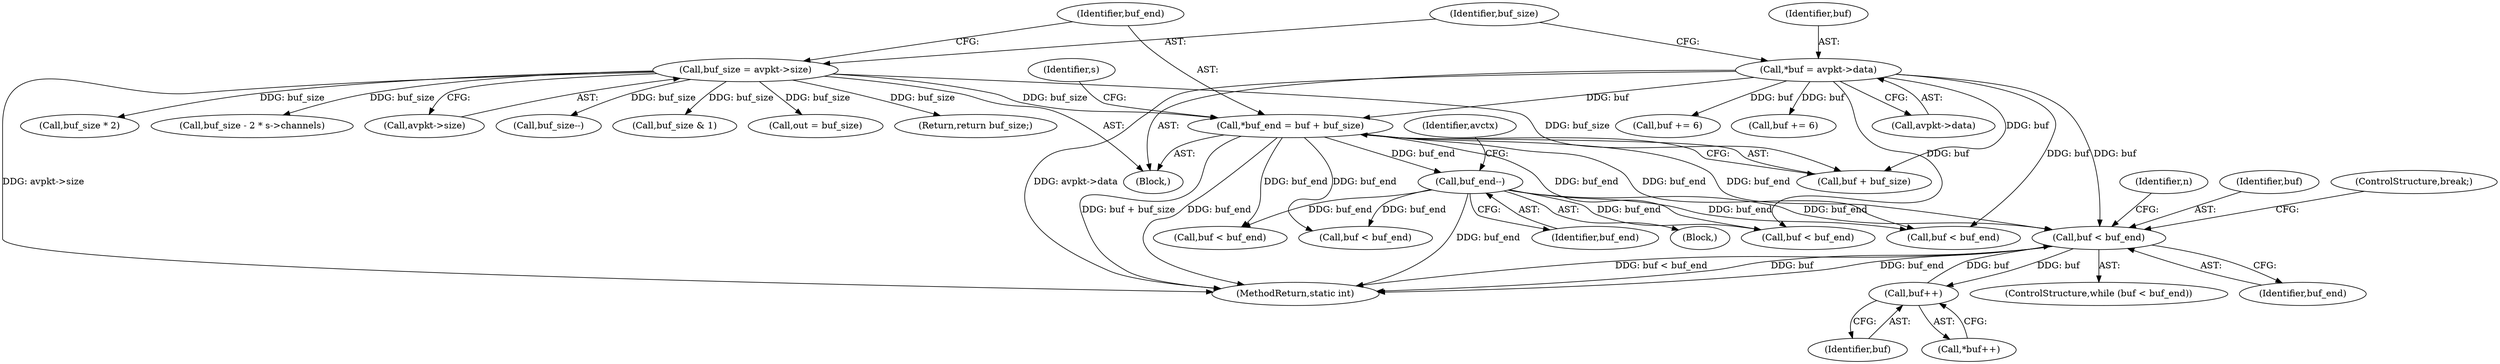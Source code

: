 digraph "0_libav_ce7aee9b733134649a6ce2fa743e51733f33e67e@pointer" {
"1000533" [label="(Call,buf < buf_end)"];
"1000541" [label="(Call,buf++)"];
"1000533" [label="(Call,buf < buf_end)"];
"1000116" [label="(Call,*buf = avpkt->data)"];
"1000167" [label="(Call,buf_end--)"];
"1000128" [label="(Call,*buf_end = buf + buf_size)"];
"1000122" [label="(Call,buf_size = avpkt->size)"];
"1000116" [label="(Call,*buf = avpkt->data)"];
"1000542" [label="(Identifier,buf)"];
"1000130" [label="(Call,buf + buf_size)"];
"1000265" [label="(Call,buf += 6)"];
"1000117" [label="(Identifier,buf)"];
"1000539" [label="(Identifier,n)"];
"1000690" [label="(MethodReturn,static int)"];
"1000340" [label="(Call,buf += 6)"];
"1000114" [label="(Block,)"];
"1000197" [label="(Call,buf_size * 2)"];
"1000533" [label="(Call,buf < buf_end)"];
"1000167" [label="(Call,buf_end--)"];
"1000375" [label="(Call,buf < buf_end)"];
"1000180" [label="(Call,buf_size - 2 * s->channels)"];
"1000124" [label="(Call,avpkt->size)"];
"1000118" [label="(Call,avpkt->data)"];
"1000534" [label="(Identifier,buf)"];
"1000135" [label="(Identifier,s)"];
"1000123" [label="(Identifier,buf_size)"];
"1000129" [label="(Identifier,buf_end)"];
"1000541" [label="(Call,buf++)"];
"1000168" [label="(Identifier,buf_end)"];
"1000540" [label="(Call,*buf++)"];
"1000675" [label="(ControlStructure,break;)"];
"1000128" [label="(Call,*buf_end = buf + buf_size)"];
"1000165" [label="(Call,buf_size--)"];
"1000172" [label="(Identifier,avctx)"];
"1000161" [label="(Call,buf_size & 1)"];
"1000532" [label="(ControlStructure,while (buf < buf_end))"];
"1000535" [label="(Identifier,buf_end)"];
"1000201" [label="(Call,out = buf_size)"];
"1000122" [label="(Call,buf_size = avpkt->size)"];
"1000164" [label="(Block,)"];
"1000436" [label="(Call,buf < buf_end)"];
"1000688" [label="(Return,return buf_size;)"];
"1000305" [label="(Call,buf < buf_end)"];
"1000614" [label="(Call,buf < buf_end)"];
"1000533" -> "1000532"  [label="AST: "];
"1000533" -> "1000535"  [label="CFG: "];
"1000534" -> "1000533"  [label="AST: "];
"1000535" -> "1000533"  [label="AST: "];
"1000539" -> "1000533"  [label="CFG: "];
"1000675" -> "1000533"  [label="CFG: "];
"1000533" -> "1000690"  [label="DDG: buf < buf_end"];
"1000533" -> "1000690"  [label="DDG: buf"];
"1000533" -> "1000690"  [label="DDG: buf_end"];
"1000541" -> "1000533"  [label="DDG: buf"];
"1000116" -> "1000533"  [label="DDG: buf"];
"1000167" -> "1000533"  [label="DDG: buf_end"];
"1000128" -> "1000533"  [label="DDG: buf_end"];
"1000533" -> "1000541"  [label="DDG: buf"];
"1000541" -> "1000540"  [label="AST: "];
"1000541" -> "1000542"  [label="CFG: "];
"1000542" -> "1000541"  [label="AST: "];
"1000540" -> "1000541"  [label="CFG: "];
"1000116" -> "1000114"  [label="AST: "];
"1000116" -> "1000118"  [label="CFG: "];
"1000117" -> "1000116"  [label="AST: "];
"1000118" -> "1000116"  [label="AST: "];
"1000123" -> "1000116"  [label="CFG: "];
"1000116" -> "1000690"  [label="DDG: avpkt->data"];
"1000116" -> "1000128"  [label="DDG: buf"];
"1000116" -> "1000130"  [label="DDG: buf"];
"1000116" -> "1000265"  [label="DDG: buf"];
"1000116" -> "1000340"  [label="DDG: buf"];
"1000116" -> "1000436"  [label="DDG: buf"];
"1000116" -> "1000614"  [label="DDG: buf"];
"1000167" -> "1000164"  [label="AST: "];
"1000167" -> "1000168"  [label="CFG: "];
"1000168" -> "1000167"  [label="AST: "];
"1000172" -> "1000167"  [label="CFG: "];
"1000167" -> "1000690"  [label="DDG: buf_end"];
"1000128" -> "1000167"  [label="DDG: buf_end"];
"1000167" -> "1000305"  [label="DDG: buf_end"];
"1000167" -> "1000375"  [label="DDG: buf_end"];
"1000167" -> "1000436"  [label="DDG: buf_end"];
"1000167" -> "1000614"  [label="DDG: buf_end"];
"1000128" -> "1000114"  [label="AST: "];
"1000128" -> "1000130"  [label="CFG: "];
"1000129" -> "1000128"  [label="AST: "];
"1000130" -> "1000128"  [label="AST: "];
"1000135" -> "1000128"  [label="CFG: "];
"1000128" -> "1000690"  [label="DDG: buf + buf_size"];
"1000128" -> "1000690"  [label="DDG: buf_end"];
"1000122" -> "1000128"  [label="DDG: buf_size"];
"1000128" -> "1000305"  [label="DDG: buf_end"];
"1000128" -> "1000375"  [label="DDG: buf_end"];
"1000128" -> "1000436"  [label="DDG: buf_end"];
"1000128" -> "1000614"  [label="DDG: buf_end"];
"1000122" -> "1000114"  [label="AST: "];
"1000122" -> "1000124"  [label="CFG: "];
"1000123" -> "1000122"  [label="AST: "];
"1000124" -> "1000122"  [label="AST: "];
"1000129" -> "1000122"  [label="CFG: "];
"1000122" -> "1000690"  [label="DDG: avpkt->size"];
"1000122" -> "1000130"  [label="DDG: buf_size"];
"1000122" -> "1000161"  [label="DDG: buf_size"];
"1000122" -> "1000165"  [label="DDG: buf_size"];
"1000122" -> "1000180"  [label="DDG: buf_size"];
"1000122" -> "1000197"  [label="DDG: buf_size"];
"1000122" -> "1000201"  [label="DDG: buf_size"];
"1000122" -> "1000688"  [label="DDG: buf_size"];
}
